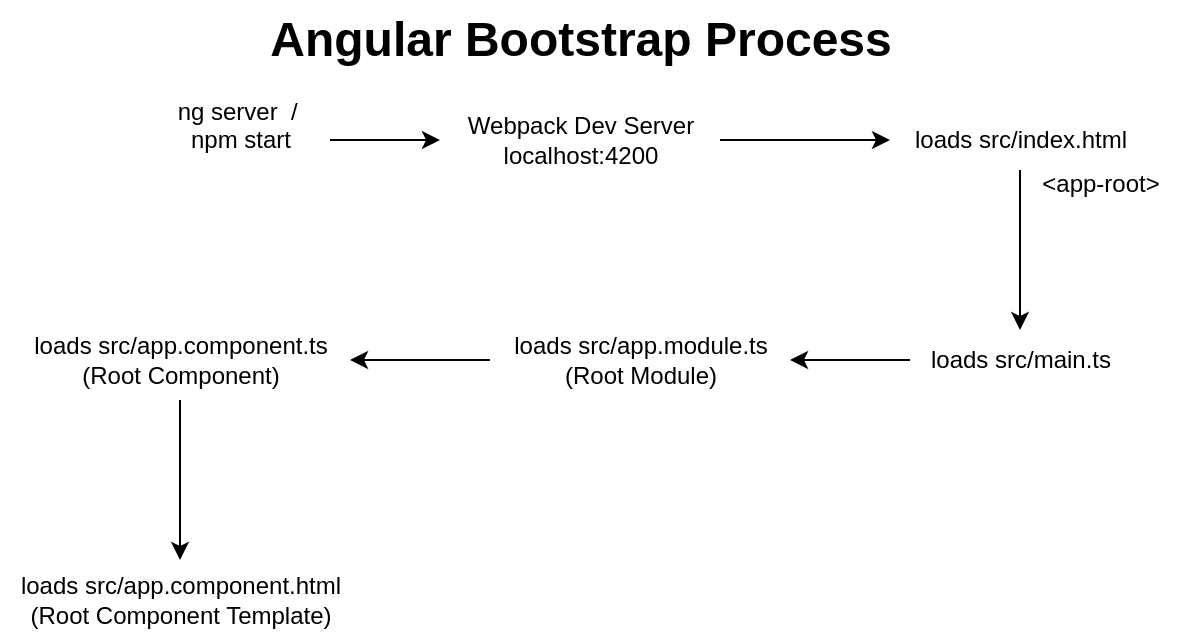 <mxfile version="25.0.1" pages="8">
  <diagram name="Page-1" id="PNYIMiN4enTAW9c-Qkue">
    <mxGraphModel dx="607" dy="365" grid="1" gridSize="10" guides="1" tooltips="1" connect="1" arrows="1" fold="1" page="1" pageScale="1" pageWidth="827" pageHeight="1169" math="0" shadow="0">
      <root>
        <mxCell id="0" />
        <mxCell id="1" parent="0" />
        <mxCell id="No5vf8k22EMELD1Lo-l7-3" value="" style="edgeStyle=orthogonalEdgeStyle;rounded=0;orthogonalLoop=1;jettySize=auto;html=1;" edge="1" parent="1" source="No5vf8k22EMELD1Lo-l7-1" target="No5vf8k22EMELD1Lo-l7-2">
          <mxGeometry relative="1" as="geometry" />
        </mxCell>
        <mxCell id="No5vf8k22EMELD1Lo-l7-1" value="ng server&amp;nbsp; /&amp;nbsp;&lt;div&gt;npm start&lt;br&gt;&lt;div&gt;&lt;br&gt;&lt;/div&gt;&lt;/div&gt;" style="text;html=1;align=center;verticalAlign=middle;resizable=0;points=[];autosize=1;strokeColor=none;fillColor=none;" vertex="1" parent="1">
          <mxGeometry x="125" y="120" width="90" height="60" as="geometry" />
        </mxCell>
        <mxCell id="No5vf8k22EMELD1Lo-l7-5" value="" style="edgeStyle=orthogonalEdgeStyle;rounded=0;orthogonalLoop=1;jettySize=auto;html=1;" edge="1" parent="1" source="No5vf8k22EMELD1Lo-l7-2" target="No5vf8k22EMELD1Lo-l7-4">
          <mxGeometry relative="1" as="geometry" />
        </mxCell>
        <mxCell id="No5vf8k22EMELD1Lo-l7-2" value="Webpack Dev Server&lt;div&gt;localhost:4200&lt;/div&gt;" style="text;html=1;align=center;verticalAlign=middle;resizable=0;points=[];autosize=1;strokeColor=none;fillColor=none;" vertex="1" parent="1">
          <mxGeometry x="270" y="130" width="140" height="40" as="geometry" />
        </mxCell>
        <mxCell id="No5vf8k22EMELD1Lo-l7-7" value="" style="edgeStyle=orthogonalEdgeStyle;rounded=0;orthogonalLoop=1;jettySize=auto;html=1;" edge="1" parent="1" source="No5vf8k22EMELD1Lo-l7-4" target="No5vf8k22EMELD1Lo-l7-6">
          <mxGeometry relative="1" as="geometry" />
        </mxCell>
        <mxCell id="No5vf8k22EMELD1Lo-l7-4" value="loads src/index.html" style="text;html=1;align=center;verticalAlign=middle;resizable=0;points=[];autosize=1;strokeColor=none;fillColor=none;" vertex="1" parent="1">
          <mxGeometry x="495" y="135" width="130" height="30" as="geometry" />
        </mxCell>
        <mxCell id="No5vf8k22EMELD1Lo-l7-10" value="" style="edgeStyle=orthogonalEdgeStyle;rounded=0;orthogonalLoop=1;jettySize=auto;html=1;" edge="1" parent="1" source="No5vf8k22EMELD1Lo-l7-6" target="No5vf8k22EMELD1Lo-l7-9">
          <mxGeometry relative="1" as="geometry" />
        </mxCell>
        <mxCell id="No5vf8k22EMELD1Lo-l7-6" value="loads src/main.ts" style="text;html=1;align=center;verticalAlign=middle;resizable=0;points=[];autosize=1;strokeColor=none;fillColor=none;" vertex="1" parent="1">
          <mxGeometry x="505" y="245" width="110" height="30" as="geometry" />
        </mxCell>
        <mxCell id="No5vf8k22EMELD1Lo-l7-8" value="&amp;lt;app-root&amp;gt;" style="text;html=1;align=center;verticalAlign=middle;resizable=0;points=[];autosize=1;strokeColor=none;fillColor=none;" vertex="1" parent="1">
          <mxGeometry x="560" y="157" width="80" height="30" as="geometry" />
        </mxCell>
        <mxCell id="No5vf8k22EMELD1Lo-l7-12" value="" style="edgeStyle=orthogonalEdgeStyle;rounded=0;orthogonalLoop=1;jettySize=auto;html=1;" edge="1" parent="1" source="No5vf8k22EMELD1Lo-l7-9" target="No5vf8k22EMELD1Lo-l7-11">
          <mxGeometry relative="1" as="geometry" />
        </mxCell>
        <mxCell id="No5vf8k22EMELD1Lo-l7-9" value="loads src/app.module.ts&lt;div&gt;(Root Module)&lt;/div&gt;" style="text;html=1;align=center;verticalAlign=middle;resizable=0;points=[];autosize=1;strokeColor=none;fillColor=none;" vertex="1" parent="1">
          <mxGeometry x="295" y="240" width="150" height="40" as="geometry" />
        </mxCell>
        <mxCell id="No5vf8k22EMELD1Lo-l7-14" value="" style="edgeStyle=orthogonalEdgeStyle;rounded=0;orthogonalLoop=1;jettySize=auto;html=1;" edge="1" parent="1" source="No5vf8k22EMELD1Lo-l7-11" target="No5vf8k22EMELD1Lo-l7-13">
          <mxGeometry relative="1" as="geometry" />
        </mxCell>
        <mxCell id="No5vf8k22EMELD1Lo-l7-11" value="loads src/app.component.ts&lt;div&gt;(Root Component)&lt;/div&gt;" style="text;html=1;align=center;verticalAlign=middle;resizable=0;points=[];autosize=1;strokeColor=none;fillColor=none;" vertex="1" parent="1">
          <mxGeometry x="55" y="240" width="170" height="40" as="geometry" />
        </mxCell>
        <mxCell id="No5vf8k22EMELD1Lo-l7-13" value="loads src/app.component.html&lt;div&gt;(Root Component Template)&lt;/div&gt;" style="text;html=1;align=center;verticalAlign=middle;resizable=0;points=[];autosize=1;strokeColor=none;fillColor=none;" vertex="1" parent="1">
          <mxGeometry x="50" y="360" width="180" height="40" as="geometry" />
        </mxCell>
        <mxCell id="No5vf8k22EMELD1Lo-l7-15" value="Angular Bootstrap Process" style="text;strokeColor=none;fillColor=none;html=1;fontSize=24;fontStyle=1;verticalAlign=middle;align=center;" vertex="1" parent="1">
          <mxGeometry x="290" y="80" width="100" height="40" as="geometry" />
        </mxCell>
      </root>
    </mxGraphModel>
  </diagram>
  <diagram id="sfB3adkbFkbZhaxOzzKF" name="Page-2">
    <mxGraphModel dx="1473" dy="389" grid="1" gridSize="10" guides="1" tooltips="1" connect="1" arrows="1" fold="1" page="1" pageScale="1" pageWidth="827" pageHeight="1169" math="0" shadow="0">
      <root>
        <mxCell id="0" />
        <mxCell id="1" parent="0" />
        <mxCell id="t8yYEfN2H0WrPpdBJ80b-4" style="edgeStyle=orthogonalEdgeStyle;rounded=0;orthogonalLoop=1;jettySize=auto;html=1;exitX=0.5;exitY=0;exitDx=0;exitDy=0;entryX=0.5;entryY=0;entryDx=0;entryDy=0;" edge="1" parent="1" source="t8yYEfN2H0WrPpdBJ80b-1" target="t8yYEfN2H0WrPpdBJ80b-2">
          <mxGeometry relative="1" as="geometry">
            <Array as="points">
              <mxPoint x="180" y="130" />
              <mxPoint x="540" y="130" />
            </Array>
          </mxGeometry>
        </mxCell>
        <mxCell id="t8yYEfN2H0WrPpdBJ80b-1" value="Component Class" style="rounded=0;whiteSpace=wrap;html=1;" vertex="1" parent="1">
          <mxGeometry x="120" y="200" width="120" height="60" as="geometry" />
        </mxCell>
        <mxCell id="t8yYEfN2H0WrPpdBJ80b-7" style="edgeStyle=orthogonalEdgeStyle;rounded=0;orthogonalLoop=1;jettySize=auto;html=1;exitX=0.5;exitY=1;exitDx=0;exitDy=0;entryX=0.5;entryY=1;entryDx=0;entryDy=0;" edge="1" parent="1" source="t8yYEfN2H0WrPpdBJ80b-2" target="t8yYEfN2H0WrPpdBJ80b-1">
          <mxGeometry relative="1" as="geometry">
            <Array as="points">
              <mxPoint x="540" y="320" />
              <mxPoint x="180" y="320" />
            </Array>
          </mxGeometry>
        </mxCell>
        <mxCell id="t8yYEfN2H0WrPpdBJ80b-2" value="Component View / Template" style="rounded=0;whiteSpace=wrap;html=1;" vertex="1" parent="1">
          <mxGeometry x="480" y="200" width="120" height="60" as="geometry" />
        </mxCell>
        <mxCell id="t8yYEfN2H0WrPpdBJ80b-3" value="Model&lt;div&gt;username = &quot;John Doe&quot;&lt;/div&gt;" style="text;html=1;align=center;verticalAlign=middle;resizable=0;points=[];autosize=1;strokeColor=none;fillColor=none;" vertex="1" parent="1">
          <mxGeometry x="-20" y="210" width="150" height="40" as="geometry" />
        </mxCell>
        <mxCell id="t8yYEfN2H0WrPpdBJ80b-5" value="[ Property Binding ] / {{ Angular Interpolation }}" style="text;html=1;align=center;verticalAlign=middle;resizable=0;points=[];autosize=1;strokeColor=none;fillColor=none;" vertex="1" parent="1">
          <mxGeometry x="210" y="138" width="270" height="30" as="geometry" />
        </mxCell>
        <mxCell id="t8yYEfN2H0WrPpdBJ80b-8" value="( Event Binding )" style="text;html=1;align=center;verticalAlign=middle;resizable=0;points=[];autosize=1;strokeColor=none;fillColor=none;" vertex="1" parent="1">
          <mxGeometry x="285" y="278" width="110" height="30" as="geometry" />
        </mxCell>
        <mxCell id="t8yYEfN2H0WrPpdBJ80b-9" value="2way data binding = PB + EB&lt;div&gt;&lt;br&gt;&lt;/div&gt;&lt;div&gt;[( ngModel )] =&amp;gt; &quot;Banana in the box&quot;&lt;/div&gt;" style="text;html=1;align=center;verticalAlign=middle;resizable=0;points=[];autosize=1;strokeColor=none;fillColor=none;" vertex="1" parent="1">
          <mxGeometry x="230" y="350" width="220" height="60" as="geometry" />
        </mxCell>
      </root>
    </mxGraphModel>
  </diagram>
  <diagram id="-BjC8LXlvYSNmVjsGtY0" name="Page-3">
    <mxGraphModel dx="802" dy="482" grid="1" gridSize="10" guides="1" tooltips="1" connect="1" arrows="1" fold="1" page="1" pageScale="1" pageWidth="827" pageHeight="1169" math="0" shadow="0">
      <root>
        <mxCell id="0" />
        <mxCell id="1" parent="0" />
        <mxCell id="6_cBFLXS_U2W76g9tleg-3" value="" style="edgeStyle=orthogonalEdgeStyle;rounded=0;orthogonalLoop=1;jettySize=auto;html=1;" edge="1" parent="1" source="6_cBFLXS_U2W76g9tleg-1" target="6_cBFLXS_U2W76g9tleg-2">
          <mxGeometry relative="1" as="geometry" />
        </mxCell>
        <mxCell id="6_cBFLXS_U2W76g9tleg-1" value="App Comp" style="rounded=0;whiteSpace=wrap;html=1;" vertex="1" parent="1">
          <mxGeometry x="360" y="160" width="120" height="60" as="geometry" />
        </mxCell>
        <mxCell id="6_cBFLXS_U2W76g9tleg-5" value="" style="edgeStyle=orthogonalEdgeStyle;rounded=0;orthogonalLoop=1;jettySize=auto;html=1;" edge="1" parent="1" source="6_cBFLXS_U2W76g9tleg-2" target="6_cBFLXS_U2W76g9tleg-4">
          <mxGeometry relative="1" as="geometry" />
        </mxCell>
        <mxCell id="6_cBFLXS_U2W76g9tleg-7" style="edgeStyle=orthogonalEdgeStyle;rounded=0;orthogonalLoop=1;jettySize=auto;html=1;exitX=0.5;exitY=1;exitDx=0;exitDy=0;entryX=0.5;entryY=0;entryDx=0;entryDy=0;" edge="1" parent="1" source="6_cBFLXS_U2W76g9tleg-2" target="6_cBFLXS_U2W76g9tleg-6">
          <mxGeometry relative="1" as="geometry" />
        </mxCell>
        <mxCell id="6_cBFLXS_U2W76g9tleg-2" value="Users Comp" style="whiteSpace=wrap;html=1;rounded=0;" vertex="1" parent="1">
          <mxGeometry x="360" y="280" width="120" height="60" as="geometry" />
        </mxCell>
        <mxCell id="6_cBFLXS_U2W76g9tleg-4" value="UserInfo Comp" style="whiteSpace=wrap;html=1;rounded=0;" vertex="1" parent="1">
          <mxGeometry x="290" y="420" width="120" height="60" as="geometry" />
        </mxCell>
        <mxCell id="6_cBFLXS_U2W76g9tleg-6" value="UserImage Comp" style="whiteSpace=wrap;html=1;rounded=0;" vertex="1" parent="1">
          <mxGeometry x="440" y="420" width="120" height="60" as="geometry" />
        </mxCell>
      </root>
    </mxGraphModel>
  </diagram>
  <diagram id="8VOquHgw04xCR1b-MX0K" name="Page-4">
    <mxGraphModel dx="668" dy="402" grid="1" gridSize="10" guides="1" tooltips="1" connect="1" arrows="1" fold="1" page="1" pageScale="1" pageWidth="827" pageHeight="1169" math="0" shadow="0">
      <root>
        <mxCell id="0" />
        <mxCell id="1" parent="0" />
        <mxCell id="P6Bdn8qatPzHTwqeqGTg-5" style="edgeStyle=orthogonalEdgeStyle;rounded=0;orthogonalLoop=1;jettySize=auto;html=1;exitX=0.25;exitY=1;exitDx=0;exitDy=0;entryX=0.25;entryY=0;entryDx=0;entryDy=0;" edge="1" parent="1" source="P6Bdn8qatPzHTwqeqGTg-1" target="P6Bdn8qatPzHTwqeqGTg-2">
          <mxGeometry relative="1" as="geometry" />
        </mxCell>
        <mxCell id="P6Bdn8qatPzHTwqeqGTg-1" value="Users Comp" style="rounded=0;whiteSpace=wrap;html=1;" vertex="1" parent="1">
          <mxGeometry x="354" y="120" width="120" height="60" as="geometry" />
        </mxCell>
        <mxCell id="P6Bdn8qatPzHTwqeqGTg-8" style="edgeStyle=orthogonalEdgeStyle;rounded=0;orthogonalLoop=1;jettySize=auto;html=1;exitX=0.75;exitY=0;exitDx=0;exitDy=0;entryX=0.75;entryY=1;entryDx=0;entryDy=0;" edge="1" parent="1" source="P6Bdn8qatPzHTwqeqGTg-2" target="P6Bdn8qatPzHTwqeqGTg-1">
          <mxGeometry relative="1" as="geometry" />
        </mxCell>
        <mxCell id="P6Bdn8qatPzHTwqeqGTg-2" value="UserImage Comp" style="rounded=0;whiteSpace=wrap;html=1;" vertex="1" parent="1">
          <mxGeometry x="354" y="350" width="120" height="60" as="geometry" />
        </mxCell>
        <mxCell id="P6Bdn8qatPzHTwqeqGTg-4" value="user { }" style="text;html=1;align=center;verticalAlign=middle;resizable=0;points=[];autosize=1;strokeColor=none;fillColor=none;" vertex="1" parent="1">
          <mxGeometry x="260" y="90" width="60" height="30" as="geometry" />
        </mxCell>
        <mxCell id="P6Bdn8qatPzHTwqeqGTg-6" value="[ Property Binding ]" style="text;html=1;align=center;verticalAlign=middle;resizable=0;points=[];autosize=1;strokeColor=none;fillColor=none;" vertex="1" parent="1">
          <mxGeometry x="195" y="138" width="130" height="30" as="geometry" />
        </mxCell>
        <mxCell id="P6Bdn8qatPzHTwqeqGTg-7" value="@Input()" style="text;html=1;align=center;verticalAlign=middle;resizable=0;points=[];autosize=1;strokeColor=none;fillColor=none;" vertex="1" parent="1">
          <mxGeometry x="240" y="358" width="70" height="30" as="geometry" />
        </mxCell>
        <mxCell id="P6Bdn8qatPzHTwqeqGTg-9" value="@Output()&lt;div&gt;&lt;br&gt;&lt;/div&gt;&lt;div&gt;EventEmitter Class&lt;/div&gt;" style="text;html=1;align=center;verticalAlign=middle;resizable=0;points=[];autosize=1;strokeColor=none;fillColor=none;" vertex="1" parent="1">
          <mxGeometry x="474" y="350" width="130" height="60" as="geometry" />
        </mxCell>
        <mxCell id="P6Bdn8qatPzHTwqeqGTg-10" value="( Event Binding )" style="text;html=1;align=center;verticalAlign=middle;resizable=0;points=[];autosize=1;strokeColor=none;fillColor=none;" vertex="1" parent="1">
          <mxGeometry x="484" y="128" width="110" height="30" as="geometry" />
        </mxCell>
        <mxCell id="P6Bdn8qatPzHTwqeqGTg-11" value="onMoreInfo()" style="text;html=1;align=center;verticalAlign=middle;resizable=0;points=[];autosize=1;strokeColor=none;fillColor=none;" vertex="1" parent="1">
          <mxGeometry x="340" y="90" width="90" height="30" as="geometry" />
        </mxCell>
        <mxCell id="P6Bdn8qatPzHTwqeqGTg-12" value="Nested Component Communication" style="text;strokeColor=none;fillColor=none;html=1;fontSize=24;fontStyle=1;verticalAlign=middle;align=center;" vertex="1" parent="1">
          <mxGeometry x="364" y="40" width="100" height="40" as="geometry" />
        </mxCell>
      </root>
    </mxGraphModel>
  </diagram>
  <diagram id="zrgXdw0X7d7sORQV2trZ" name="Page-5">
    <mxGraphModel dx="691" dy="416" grid="1" gridSize="10" guides="1" tooltips="1" connect="1" arrows="1" fold="1" page="1" pageScale="1" pageWidth="827" pageHeight="1169" math="0" shadow="0">
      <root>
        <mxCell id="0" />
        <mxCell id="1" parent="0" />
        <mxCell id="zUqPdhvyWQC292VBGtpM-3" value="" style="edgeStyle=orthogonalEdgeStyle;rounded=0;orthogonalLoop=1;jettySize=auto;html=1;" edge="1" parent="1" source="zUqPdhvyWQC292VBGtpM-1" target="zUqPdhvyWQC292VBGtpM-2">
          <mxGeometry relative="1" as="geometry" />
        </mxCell>
        <mxCell id="zUqPdhvyWQC292VBGtpM-1" value="App" style="rounded=0;whiteSpace=wrap;html=1;" vertex="1" parent="1">
          <mxGeometry x="320" y="160" width="120" height="60" as="geometry" />
        </mxCell>
        <mxCell id="zUqPdhvyWQC292VBGtpM-5" value="" style="edgeStyle=orthogonalEdgeStyle;rounded=0;orthogonalLoop=1;jettySize=auto;html=1;" edge="1" parent="1" source="zUqPdhvyWQC292VBGtpM-2" target="zUqPdhvyWQC292VBGtpM-4">
          <mxGeometry relative="1" as="geometry" />
        </mxCell>
        <mxCell id="zUqPdhvyWQC292VBGtpM-7" style="edgeStyle=orthogonalEdgeStyle;rounded=0;orthogonalLoop=1;jettySize=auto;html=1;exitX=0.5;exitY=1;exitDx=0;exitDy=0;entryX=0.5;entryY=0;entryDx=0;entryDy=0;" edge="1" parent="1" source="zUqPdhvyWQC292VBGtpM-2" target="zUqPdhvyWQC292VBGtpM-6">
          <mxGeometry relative="1" as="geometry" />
        </mxCell>
        <mxCell id="zUqPdhvyWQC292VBGtpM-2" value="Users" style="rounded=0;whiteSpace=wrap;html=1;" vertex="1" parent="1">
          <mxGeometry x="320" y="300" width="120" height="60" as="geometry" />
        </mxCell>
        <mxCell id="zUqPdhvyWQC292VBGtpM-4" value="UsersInfo" style="rounded=0;whiteSpace=wrap;html=1;fillColor=#d5e8d4;strokeColor=#82b366;" vertex="1" parent="1">
          <mxGeometry x="235" y="440" width="120" height="60" as="geometry" />
        </mxCell>
        <mxCell id="zUqPdhvyWQC292VBGtpM-6" value="UsersImage" style="rounded=0;whiteSpace=wrap;html=1;" vertex="1" parent="1">
          <mxGeometry x="405" y="440" width="120" height="60" as="geometry" />
        </mxCell>
        <mxCell id="zUqPdhvyWQC292VBGtpM-8" value="AppChangeDetection" style="ellipse;whiteSpace=wrap;html=1;" vertex="1" parent="1">
          <mxGeometry x="390" y="190" width="130" height="40" as="geometry" />
        </mxCell>
        <mxCell id="zUqPdhvyWQC292VBGtpM-9" value="" style="ellipse;whiteSpace=wrap;html=1;" vertex="1" parent="1">
          <mxGeometry x="500" y="480" width="90" height="40" as="geometry" />
        </mxCell>
        <mxCell id="zUqPdhvyWQC292VBGtpM-10" value="" style="ellipse;whiteSpace=wrap;html=1;" vertex="1" parent="1">
          <mxGeometry x="310" y="480" width="90" height="40" as="geometry" />
        </mxCell>
        <mxCell id="zUqPdhvyWQC292VBGtpM-11" value="" style="ellipse;whiteSpace=wrap;html=1;" vertex="1" parent="1">
          <mxGeometry x="400" y="330" width="90" height="40" as="geometry" />
        </mxCell>
        <mxCell id="zUqPdhvyWQC292VBGtpM-12" value="" style="endArrow=classic;html=1;rounded=0;" edge="1" parent="1">
          <mxGeometry width="50" height="50" relative="1" as="geometry">
            <mxPoint x="185" y="170" as="sourcePoint" />
            <mxPoint x="180" y="490" as="targetPoint" />
          </mxGeometry>
        </mxCell>
        <mxCell id="zUqPdhvyWQC292VBGtpM-13" value="prevValue === currValue" style="text;html=1;align=center;verticalAlign=middle;resizable=0;points=[];autosize=1;strokeColor=none;fillColor=none;" vertex="1" parent="1">
          <mxGeometry x="465" y="158" width="150" height="30" as="geometry" />
        </mxCell>
        <mxCell id="zUqPdhvyWQC292VBGtpM-14" value="Dirty Checking" style="text;html=1;align=center;verticalAlign=middle;resizable=0;points=[];autosize=1;strokeColor=#6c8ebf;fillColor=#dae8fc;" vertex="1" parent="1">
          <mxGeometry x="610" y="158" width="100" height="30" as="geometry" />
        </mxCell>
        <mxCell id="zUqPdhvyWQC292VBGtpM-15" value="prevValue === currValue" style="text;html=1;align=center;verticalAlign=middle;resizable=0;points=[];autosize=1;strokeColor=none;fillColor=none;" vertex="1" parent="1">
          <mxGeometry x="450" y="300" width="150" height="30" as="geometry" />
        </mxCell>
        <mxCell id="zUqPdhvyWQC292VBGtpM-16" value="prevValue = currValue" style="text;html=1;align=center;verticalAlign=middle;resizable=0;points=[];autosize=1;strokeColor=none;fillColor=none;" vertex="1" parent="1">
          <mxGeometry x="500" y="335" width="140" height="30" as="geometry" />
        </mxCell>
        <mxCell id="zUqPdhvyWQC292VBGtpM-17" value="Angular Change Detection - Digest Cycle" style="text;strokeColor=none;fillColor=none;html=1;fontSize=24;fontStyle=1;verticalAlign=middle;align=center;" vertex="1" parent="1">
          <mxGeometry x="330" y="90" width="100" height="40" as="geometry" />
        </mxCell>
        <mxCell id="zUqPdhvyWQC292VBGtpM-18" value="ChangeDetectionStrategies&lt;div&gt;- Default&lt;/div&gt;&lt;div&gt;- OnPush&lt;/div&gt;" style="text;html=1;align=center;verticalAlign=middle;resizable=0;points=[];autosize=1;strokeColor=none;fillColor=none;fontStyle=1" vertex="1" parent="1">
          <mxGeometry x="140" y="580" width="170" height="60" as="geometry" />
        </mxCell>
      </root>
    </mxGraphModel>
  </diagram>
  <diagram id="a32HqbmEiMF9n54LiOYZ" name="Page-6">
    <mxGraphModel dx="954" dy="574" grid="1" gridSize="10" guides="1" tooltips="1" connect="1" arrows="1" fold="1" page="1" pageScale="1" pageWidth="827" pageHeight="1169" math="0" shadow="0">
      <root>
        <mxCell id="0" />
        <mxCell id="1" parent="0" />
        <mxCell id="a3WhzxsjiebEosHOWcw5-5" value="" style="edgeStyle=orthogonalEdgeStyle;rounded=0;orthogonalLoop=1;jettySize=auto;html=1;" edge="1" parent="1" source="a3WhzxsjiebEosHOWcw5-1" target="a3WhzxsjiebEosHOWcw5-4">
          <mxGeometry relative="1" as="geometry" />
        </mxCell>
        <mxCell id="a3WhzxsjiebEosHOWcw5-1" value="UsersComp" style="rounded=0;whiteSpace=wrap;html=1;" vertex="1" parent="1">
          <mxGeometry x="159" y="190" width="120" height="60" as="geometry" />
        </mxCell>
        <mxCell id="a3WhzxsjiebEosHOWcw5-6" style="edgeStyle=orthogonalEdgeStyle;rounded=0;orthogonalLoop=1;jettySize=auto;html=1;exitX=0;exitY=0;exitDx=0;exitDy=27.5;exitPerimeter=0;entryX=1;entryY=0.25;entryDx=0;entryDy=0;" edge="1" parent="1" source="a3WhzxsjiebEosHOWcw5-2" target="a3WhzxsjiebEosHOWcw5-1">
          <mxGeometry relative="1" as="geometry" />
        </mxCell>
        <mxCell id="a3WhzxsjiebEosHOWcw5-9" style="edgeStyle=orthogonalEdgeStyle;rounded=0;orthogonalLoop=1;jettySize=auto;html=1;exitX=0;exitY=0;exitDx=0;exitDy=52.5;exitPerimeter=0;entryX=1;entryY=0.5;entryDx=0;entryDy=0;" edge="1" parent="1" source="a3WhzxsjiebEosHOWcw5-2" target="a3WhzxsjiebEosHOWcw5-8">
          <mxGeometry relative="1" as="geometry" />
        </mxCell>
        <mxCell id="a3WhzxsjiebEosHOWcw5-2" value="mocks.ts" style="shape=cylinder3;whiteSpace=wrap;html=1;boundedLbl=1;backgroundOutline=1;size=15;" vertex="1" parent="1">
          <mxGeometry x="609" y="220" width="60" height="80" as="geometry" />
        </mxCell>
        <mxCell id="a3WhzxsjiebEosHOWcw5-3" value="Data Source" style="text;html=1;align=center;verticalAlign=middle;resizable=0;points=[];autosize=1;strokeColor=none;fillColor=none;" vertex="1" parent="1">
          <mxGeometry x="654" y="198" width="90" height="30" as="geometry" />
        </mxCell>
        <mxCell id="a3WhzxsjiebEosHOWcw5-4" value="UI" style="whiteSpace=wrap;html=1;rounded=0;" vertex="1" parent="1">
          <mxGeometry x="159" y="50" width="120" height="60" as="geometry" />
        </mxCell>
        <mxCell id="a3WhzxsjiebEosHOWcw5-7" value="Model 1" style="text;html=1;align=center;verticalAlign=middle;resizable=0;points=[];autosize=1;strokeColor=none;fillColor=none;" vertex="1" parent="1">
          <mxGeometry x="84" y="198" width="70" height="30" as="geometry" />
        </mxCell>
        <mxCell id="a3WhzxsjiebEosHOWcw5-8" value="EmployeeComp" style="rounded=0;whiteSpace=wrap;html=1;" vertex="1" parent="1">
          <mxGeometry x="159" y="300" width="120" height="60" as="geometry" />
        </mxCell>
        <mxCell id="a3WhzxsjiebEosHOWcw5-10" value="Model 2" style="text;html=1;align=center;verticalAlign=middle;resizable=0;points=[];autosize=1;strokeColor=none;fillColor=none;" vertex="1" parent="1">
          <mxGeometry x="84" y="308" width="70" height="30" as="geometry" />
        </mxCell>
        <mxCell id="a3WhzxsjiebEosHOWcw5-11" value="Data Inconsistency" style="text;html=1;align=center;verticalAlign=middle;resizable=0;points=[];autosize=1;strokeColor=#b85450;fillColor=#f8cecc;" vertex="1" parent="1">
          <mxGeometry x="303" y="360" width="120" height="30" as="geometry" />
        </mxCell>
        <mxCell id="a3WhzxsjiebEosHOWcw5-12" value="Business logic resides in component- tight coupling" style="text;html=1;align=center;verticalAlign=middle;resizable=0;points=[];autosize=1;strokeColor=#b85450;fillColor=#f8cecc;" vertex="1" parent="1">
          <mxGeometry x="303" y="390" width="300" height="30" as="geometry" />
        </mxCell>
        <mxCell id="a3WhzxsjiebEosHOWcw5-13" value="UsersComp" style="rounded=0;whiteSpace=wrap;html=1;" vertex="1" parent="1">
          <mxGeometry x="159" y="530" width="120" height="60" as="geometry" />
        </mxCell>
        <mxCell id="a3WhzxsjiebEosHOWcw5-20" style="edgeStyle=orthogonalEdgeStyle;rounded=0;orthogonalLoop=1;jettySize=auto;html=1;exitX=0;exitY=0.5;exitDx=0;exitDy=0;exitPerimeter=0;entryX=1;entryY=0.5;entryDx=0;entryDy=0;" edge="1" parent="1" source="a3WhzxsjiebEosHOWcw5-16" target="a3WhzxsjiebEosHOWcw5-19">
          <mxGeometry relative="1" as="geometry" />
        </mxCell>
        <mxCell id="a3WhzxsjiebEosHOWcw5-16" value="mocks.ts" style="shape=cylinder3;whiteSpace=wrap;html=1;boundedLbl=1;backgroundOutline=1;size=15;" vertex="1" parent="1">
          <mxGeometry x="669" y="570" width="60" height="80" as="geometry" />
        </mxCell>
        <mxCell id="a3WhzxsjiebEosHOWcw5-17" value="Data Source" style="text;html=1;align=center;verticalAlign=middle;resizable=0;points=[];autosize=1;strokeColor=none;fillColor=none;" vertex="1" parent="1">
          <mxGeometry x="654" y="538" width="90" height="30" as="geometry" />
        </mxCell>
        <mxCell id="a3WhzxsjiebEosHOWcw5-18" value="EmployeeComp" style="rounded=0;whiteSpace=wrap;html=1;" vertex="1" parent="1">
          <mxGeometry x="159" y="640" width="120" height="60" as="geometry" />
        </mxCell>
        <mxCell id="a3WhzxsjiebEosHOWcw5-21" style="edgeStyle=orthogonalEdgeStyle;rounded=0;orthogonalLoop=1;jettySize=auto;html=1;exitX=0;exitY=0.5;exitDx=0;exitDy=0;entryX=1;entryY=0.5;entryDx=0;entryDy=0;" edge="1" parent="1" source="a3WhzxsjiebEosHOWcw5-19" target="a3WhzxsjiebEosHOWcw5-13">
          <mxGeometry relative="1" as="geometry" />
        </mxCell>
        <mxCell id="a3WhzxsjiebEosHOWcw5-22" style="edgeStyle=orthogonalEdgeStyle;rounded=0;orthogonalLoop=1;jettySize=auto;html=1;exitX=0;exitY=0.5;exitDx=0;exitDy=0;entryX=1;entryY=0.5;entryDx=0;entryDy=0;" edge="1" parent="1" source="a3WhzxsjiebEosHOWcw5-19" target="a3WhzxsjiebEosHOWcw5-18">
          <mxGeometry relative="1" as="geometry" />
        </mxCell>
        <mxCell id="a3WhzxsjiebEosHOWcw5-19" value="Service Layer" style="rounded=0;whiteSpace=wrap;html=1;" vertex="1" parent="1">
          <mxGeometry x="390" y="580" width="120" height="60" as="geometry" />
        </mxCell>
        <mxCell id="a3WhzxsjiebEosHOWcw5-23" value="Singleton Effect" style="text;html=1;align=center;verticalAlign=middle;resizable=0;points=[];autosize=1;strokeColor=none;fillColor=none;" vertex="1" parent="1">
          <mxGeometry x="395" y="650" width="110" height="30" as="geometry" />
        </mxCell>
      </root>
    </mxGraphModel>
  </diagram>
  <diagram id="yJrmWyuNmvGZk8H3RD74" name="Page-7">
    <mxGraphModel dx="835" dy="476" grid="1" gridSize="10" guides="1" tooltips="1" connect="1" arrows="1" fold="1" page="1" pageScale="1" pageWidth="827" pageHeight="1169" math="0" shadow="0">
      <root>
        <mxCell id="0" />
        <mxCell id="1" parent="0" />
        <mxCell id="eiUkFap1PjmLIXegGK6f-1" value="Hierarchical Injection" style="text;strokeColor=none;fillColor=none;html=1;fontSize=24;fontStyle=1;verticalAlign=middle;align=center;" vertex="1" parent="1">
          <mxGeometry x="350" y="120" width="100" height="40" as="geometry" />
        </mxCell>
        <mxCell id="eiUkFap1PjmLIXegGK6f-4" value="" style="edgeStyle=orthogonalEdgeStyle;rounded=0;orthogonalLoop=1;jettySize=auto;html=1;" edge="1" parent="1" source="eiUkFap1PjmLIXegGK6f-2" target="eiUkFap1PjmLIXegGK6f-3">
          <mxGeometry relative="1" as="geometry" />
        </mxCell>
        <mxCell id="eiUkFap1PjmLIXegGK6f-2" value="Root Module" style="rounded=0;whiteSpace=wrap;html=1;" vertex="1" parent="1">
          <mxGeometry x="340" y="210" width="120" height="60" as="geometry" />
        </mxCell>
        <mxCell id="eiUkFap1PjmLIXegGK6f-6" value="" style="edgeStyle=orthogonalEdgeStyle;rounded=0;orthogonalLoop=1;jettySize=auto;html=1;" edge="1" parent="1" source="eiUkFap1PjmLIXegGK6f-3" target="eiUkFap1PjmLIXegGK6f-5">
          <mxGeometry relative="1" as="geometry" />
        </mxCell>
        <mxCell id="eiUkFap1PjmLIXegGK6f-8" style="edgeStyle=orthogonalEdgeStyle;rounded=0;orthogonalLoop=1;jettySize=auto;html=1;exitX=0.5;exitY=1;exitDx=0;exitDy=0;" edge="1" parent="1" source="eiUkFap1PjmLIXegGK6f-3" target="eiUkFap1PjmLIXegGK6f-7">
          <mxGeometry relative="1" as="geometry" />
        </mxCell>
        <mxCell id="eiUkFap1PjmLIXegGK6f-10" style="edgeStyle=orthogonalEdgeStyle;rounded=0;orthogonalLoop=1;jettySize=auto;html=1;exitX=0.5;exitY=1;exitDx=0;exitDy=0;" edge="1" parent="1" source="eiUkFap1PjmLIXegGK6f-3" target="eiUkFap1PjmLIXegGK6f-9">
          <mxGeometry relative="1" as="geometry" />
        </mxCell>
        <mxCell id="eiUkFap1PjmLIXegGK6f-3" value="Root Component" style="rounded=0;whiteSpace=wrap;html=1;" vertex="1" parent="1">
          <mxGeometry x="340" y="320" width="120" height="60" as="geometry" />
        </mxCell>
        <mxCell id="eiUkFap1PjmLIXegGK6f-12" value="" style="edgeStyle=orthogonalEdgeStyle;rounded=0;orthogonalLoop=1;jettySize=auto;html=1;" edge="1" parent="1" source="eiUkFap1PjmLIXegGK6f-5" target="eiUkFap1PjmLIXegGK6f-11">
          <mxGeometry relative="1" as="geometry" />
        </mxCell>
        <mxCell id="eiUkFap1PjmLIXegGK6f-14" style="edgeStyle=orthogonalEdgeStyle;rounded=0;orthogonalLoop=1;jettySize=auto;html=1;exitX=0.5;exitY=1;exitDx=0;exitDy=0;" edge="1" parent="1" source="eiUkFap1PjmLIXegGK6f-5" target="eiUkFap1PjmLIXegGK6f-13">
          <mxGeometry relative="1" as="geometry" />
        </mxCell>
        <mxCell id="eiUkFap1PjmLIXegGK6f-5" value="Users Component" style="rounded=0;whiteSpace=wrap;html=1;" vertex="1" parent="1">
          <mxGeometry x="340" y="460" width="120" height="60" as="geometry" />
        </mxCell>
        <mxCell id="eiUkFap1PjmLIXegGK6f-21" style="edgeStyle=orthogonalEdgeStyle;rounded=0;orthogonalLoop=1;jettySize=auto;html=1;exitX=0.5;exitY=1;exitDx=0;exitDy=0;entryX=0;entryY=0.5;entryDx=0;entryDy=0;" edge="1" parent="1" source="eiUkFap1PjmLIXegGK6f-7" target="eiUkFap1PjmLIXegGK6f-18">
          <mxGeometry relative="1" as="geometry" />
        </mxCell>
        <mxCell id="eiUkFap1PjmLIXegGK6f-7" value="Auth Component" style="rounded=0;whiteSpace=wrap;html=1;" vertex="1" parent="1">
          <mxGeometry x="490" y="460" width="120" height="60" as="geometry" />
        </mxCell>
        <mxCell id="eiUkFap1PjmLIXegGK6f-9" value="Products Component" style="rounded=0;whiteSpace=wrap;html=1;" vertex="1" parent="1">
          <mxGeometry x="180" y="460" width="120" height="60" as="geometry" />
        </mxCell>
        <mxCell id="eiUkFap1PjmLIXegGK6f-11" value="UsersInfo Component" style="rounded=0;whiteSpace=wrap;html=1;" vertex="1" parent="1">
          <mxGeometry x="260" y="570" width="120" height="60" as="geometry" />
        </mxCell>
        <mxCell id="eiUkFap1PjmLIXegGK6f-13" value="UsersImage Component" style="rounded=0;whiteSpace=wrap;html=1;" vertex="1" parent="1">
          <mxGeometry x="414" y="570" width="120" height="60" as="geometry" />
        </mxCell>
        <mxCell id="eiUkFap1PjmLIXegGK6f-18" value="Login Component" style="rounded=0;whiteSpace=wrap;html=1;" vertex="1" parent="1">
          <mxGeometry x="590" y="570" width="120" height="60" as="geometry" />
        </mxCell>
        <mxCell id="eiUkFap1PjmLIXegGK6f-19" value="Sign up Component" style="rounded=0;whiteSpace=wrap;html=1;" vertex="1" parent="1">
          <mxGeometry x="590" y="660" width="120" height="60" as="geometry" />
        </mxCell>
        <mxCell id="eiUkFap1PjmLIXegGK6f-20" style="edgeStyle=orthogonalEdgeStyle;rounded=0;orthogonalLoop=1;jettySize=auto;html=1;exitX=0.5;exitY=1;exitDx=0;exitDy=0;entryX=0.003;entryY=0.406;entryDx=0;entryDy=0;entryPerimeter=0;" edge="1" parent="1" source="eiUkFap1PjmLIXegGK6f-7" target="eiUkFap1PjmLIXegGK6f-19">
          <mxGeometry relative="1" as="geometry" />
        </mxCell>
        <mxCell id="eiUkFap1PjmLIXegGK6f-47" style="edgeStyle=orthogonalEdgeStyle;rounded=0;orthogonalLoop=1;jettySize=auto;html=1;exitX=1;exitY=0.5;exitDx=0;exitDy=0;" edge="1" parent="1" source="eiUkFap1PjmLIXegGK6f-22" target="eiUkFap1PjmLIXegGK6f-3">
          <mxGeometry relative="1" as="geometry" />
        </mxCell>
        <mxCell id="eiUkFap1PjmLIXegGK6f-22" value="Data Service" style="ellipse;whiteSpace=wrap;html=1;" vertex="1" parent="1">
          <mxGeometry x="90" y="270" width="120" height="80" as="geometry" />
        </mxCell>
        <mxCell id="eiUkFap1PjmLIXegGK6f-24" value="DS1" style="ellipse;whiteSpace=wrap;html=1;fillColor=#dae8fc;strokeColor=#6c8ebf;" vertex="1" parent="1">
          <mxGeometry x="160" y="325" width="40" height="35" as="geometry" />
        </mxCell>
        <mxCell id="eiUkFap1PjmLIXegGK6f-25" value="DS1" style="ellipse;whiteSpace=wrap;html=1;fillColor=#dae8fc;strokeColor=#6c8ebf;" vertex="1" parent="1">
          <mxGeometry x="260" y="610" width="40" height="35" as="geometry" />
        </mxCell>
        <mxCell id="eiUkFap1PjmLIXegGK6f-27" value="DS1" style="ellipse;whiteSpace=wrap;html=1;fillColor=#dae8fc;strokeColor=#6c8ebf;" vertex="1" parent="1">
          <mxGeometry x="330" y="500" width="40" height="35" as="geometry" />
        </mxCell>
        <mxCell id="eiUkFap1PjmLIXegGK6f-32" value="DS1" style="ellipse;whiteSpace=wrap;html=1;fillColor=#dae8fc;strokeColor=#6c8ebf;" vertex="1" parent="1">
          <mxGeometry x="410" y="610" width="40" height="35" as="geometry" />
        </mxCell>
        <mxCell id="QY-6vJD-9vdvTuF8CQnU-1" style="edgeStyle=orthogonalEdgeStyle;rounded=0;orthogonalLoop=1;jettySize=auto;html=1;exitX=0;exitY=0.5;exitDx=0;exitDy=0;entryX=1;entryY=0.5;entryDx=0;entryDy=0;" edge="1" parent="1" source="eiUkFap1PjmLIXegGK6f-35" target="eiUkFap1PjmLIXegGK6f-2">
          <mxGeometry relative="1" as="geometry" />
        </mxCell>
        <mxCell id="eiUkFap1PjmLIXegGK6f-35" value="Auth Service" style="ellipse;whiteSpace=wrap;html=1;" vertex="1" parent="1">
          <mxGeometry x="600" y="270" width="120" height="80" as="geometry" />
        </mxCell>
        <mxCell id="eiUkFap1PjmLIXegGK6f-36" value="AS1" style="ellipse;whiteSpace=wrap;html=1;fillColor=#d5e8d4;strokeColor=#82b366;" vertex="1" parent="1">
          <mxGeometry x="630" y="332.5" width="40" height="35" as="geometry" />
        </mxCell>
        <mxCell id="eiUkFap1PjmLIXegGK6f-38" value="AS1" style="ellipse;whiteSpace=wrap;html=1;fillColor=#d5e8d4;strokeColor=#82b366;" vertex="1" parent="1">
          <mxGeometry x="500" y="610" width="40" height="35" as="geometry" />
        </mxCell>
        <mxCell id="eiUkFap1PjmLIXegGK6f-39" value="AS1" style="ellipse;whiteSpace=wrap;html=1;fillColor=#d5e8d4;strokeColor=#82b366;" vertex="1" parent="1">
          <mxGeometry x="350" y="610" width="40" height="35" as="geometry" />
        </mxCell>
        <mxCell id="eiUkFap1PjmLIXegGK6f-40" value="AS1" style="ellipse;whiteSpace=wrap;html=1;fillColor=#d5e8d4;strokeColor=#82b366;" vertex="1" parent="1">
          <mxGeometry x="590" y="500" width="40" height="35" as="geometry" />
        </mxCell>
        <mxCell id="eiUkFap1PjmLIXegGK6f-41" value="AS1" style="ellipse;whiteSpace=wrap;html=1;fillColor=#d5e8d4;strokeColor=#82b366;" vertex="1" parent="1">
          <mxGeometry x="430" y="500" width="40" height="35" as="geometry" />
        </mxCell>
        <mxCell id="eiUkFap1PjmLIXegGK6f-42" value="AS1" style="ellipse;whiteSpace=wrap;html=1;fillColor=#d5e8d4;strokeColor=#82b366;" vertex="1" parent="1">
          <mxGeometry x="270" y="500" width="40" height="35" as="geometry" />
        </mxCell>
        <mxCell id="eiUkFap1PjmLIXegGK6f-43" value="AS1" style="ellipse;whiteSpace=wrap;html=1;fillColor=#d5e8d4;strokeColor=#82b366;" vertex="1" parent="1">
          <mxGeometry x="430" y="360" width="40" height="35" as="geometry" />
        </mxCell>
        <mxCell id="eiUkFap1PjmLIXegGK6f-44" value="AS1" style="ellipse;whiteSpace=wrap;html=1;fillColor=#d5e8d4;strokeColor=#82b366;" vertex="1" parent="1">
          <mxGeometry x="690" y="700" width="40" height="35" as="geometry" />
        </mxCell>
        <mxCell id="eiUkFap1PjmLIXegGK6f-45" value="AS1" style="ellipse;whiteSpace=wrap;html=1;fillColor=#d5e8d4;strokeColor=#82b366;" vertex="1" parent="1">
          <mxGeometry x="690" y="610" width="40" height="35" as="geometry" />
        </mxCell>
        <mxCell id="eiUkFap1PjmLIXegGK6f-46" value="AS1" style="ellipse;whiteSpace=wrap;html=1;fillColor=#d5e8d4;strokeColor=#82b366;" vertex="1" parent="1">
          <mxGeometry x="90" y="320" width="40" height="35" as="geometry" />
        </mxCell>
        <mxCell id="eiUkFap1PjmLIXegGK6f-50" value="DS1" style="ellipse;whiteSpace=wrap;html=1;fillColor=#dae8fc;strokeColor=#6c8ebf;" vertex="1" parent="1">
          <mxGeometry x="340" y="360" width="40" height="35" as="geometry" />
        </mxCell>
      </root>
    </mxGraphModel>
  </diagram>
  <diagram id="7jYgGof-4tveilgZ4uoj" name="Page-8">
    <mxGraphModel dx="742" dy="423" grid="1" gridSize="10" guides="1" tooltips="1" connect="1" arrows="1" fold="1" page="1" pageScale="1" pageWidth="827" pageHeight="1169" math="0" shadow="0">
      <root>
        <mxCell id="0" />
        <mxCell id="1" parent="0" />
        <mxCell id="TnnKc3t6vt2lU4GUlk-P-3" value="" style="edgeStyle=orthogonalEdgeStyle;rounded=0;orthogonalLoop=1;jettySize=auto;html=1;" edge="1" parent="1" source="TnnKc3t6vt2lU4GUlk-P-1" target="TnnKc3t6vt2lU4GUlk-P-2">
          <mxGeometry relative="1" as="geometry" />
        </mxCell>
        <mxCell id="TnnKc3t6vt2lU4GUlk-P-1" value="REST Endpoint Server" style="shape=cylinder3;whiteSpace=wrap;html=1;boundedLbl=1;backgroundOutline=1;size=15;" vertex="1" parent="1">
          <mxGeometry x="600" y="180" width="110" height="140" as="geometry" />
        </mxCell>
        <mxCell id="TnnKc3t6vt2lU4GUlk-P-5" value="" style="edgeStyle=orthogonalEdgeStyle;rounded=0;orthogonalLoop=1;jettySize=auto;html=1;" edge="1" parent="1" source="TnnKc3t6vt2lU4GUlk-P-2" target="TnnKc3t6vt2lU4GUlk-P-4">
          <mxGeometry relative="1" as="geometry" />
        </mxCell>
        <mxCell id="TnnKc3t6vt2lU4GUlk-P-2" value="Post Service" style="whiteSpace=wrap;html=1;" vertex="1" parent="1">
          <mxGeometry x="405" y="220" width="120" height="60" as="geometry" />
        </mxCell>
        <mxCell id="TnnKc3t6vt2lU4GUlk-P-7" value="" style="edgeStyle=orthogonalEdgeStyle;rounded=0;orthogonalLoop=1;jettySize=auto;html=1;" edge="1" parent="1" source="TnnKc3t6vt2lU4GUlk-P-4" target="TnnKc3t6vt2lU4GUlk-P-6">
          <mxGeometry relative="1" as="geometry" />
        </mxCell>
        <mxCell id="TnnKc3t6vt2lU4GUlk-P-4" value="Post Component" style="whiteSpace=wrap;html=1;" vertex="1" parent="1">
          <mxGeometry x="205" y="220" width="120" height="60" as="geometry" />
        </mxCell>
        <mxCell id="TnnKc3t6vt2lU4GUlk-P-6" value="UI" style="whiteSpace=wrap;html=1;" vertex="1" parent="1">
          <mxGeometry x="205" y="360" width="120" height="60" as="geometry" />
        </mxCell>
      </root>
    </mxGraphModel>
  </diagram>
</mxfile>
